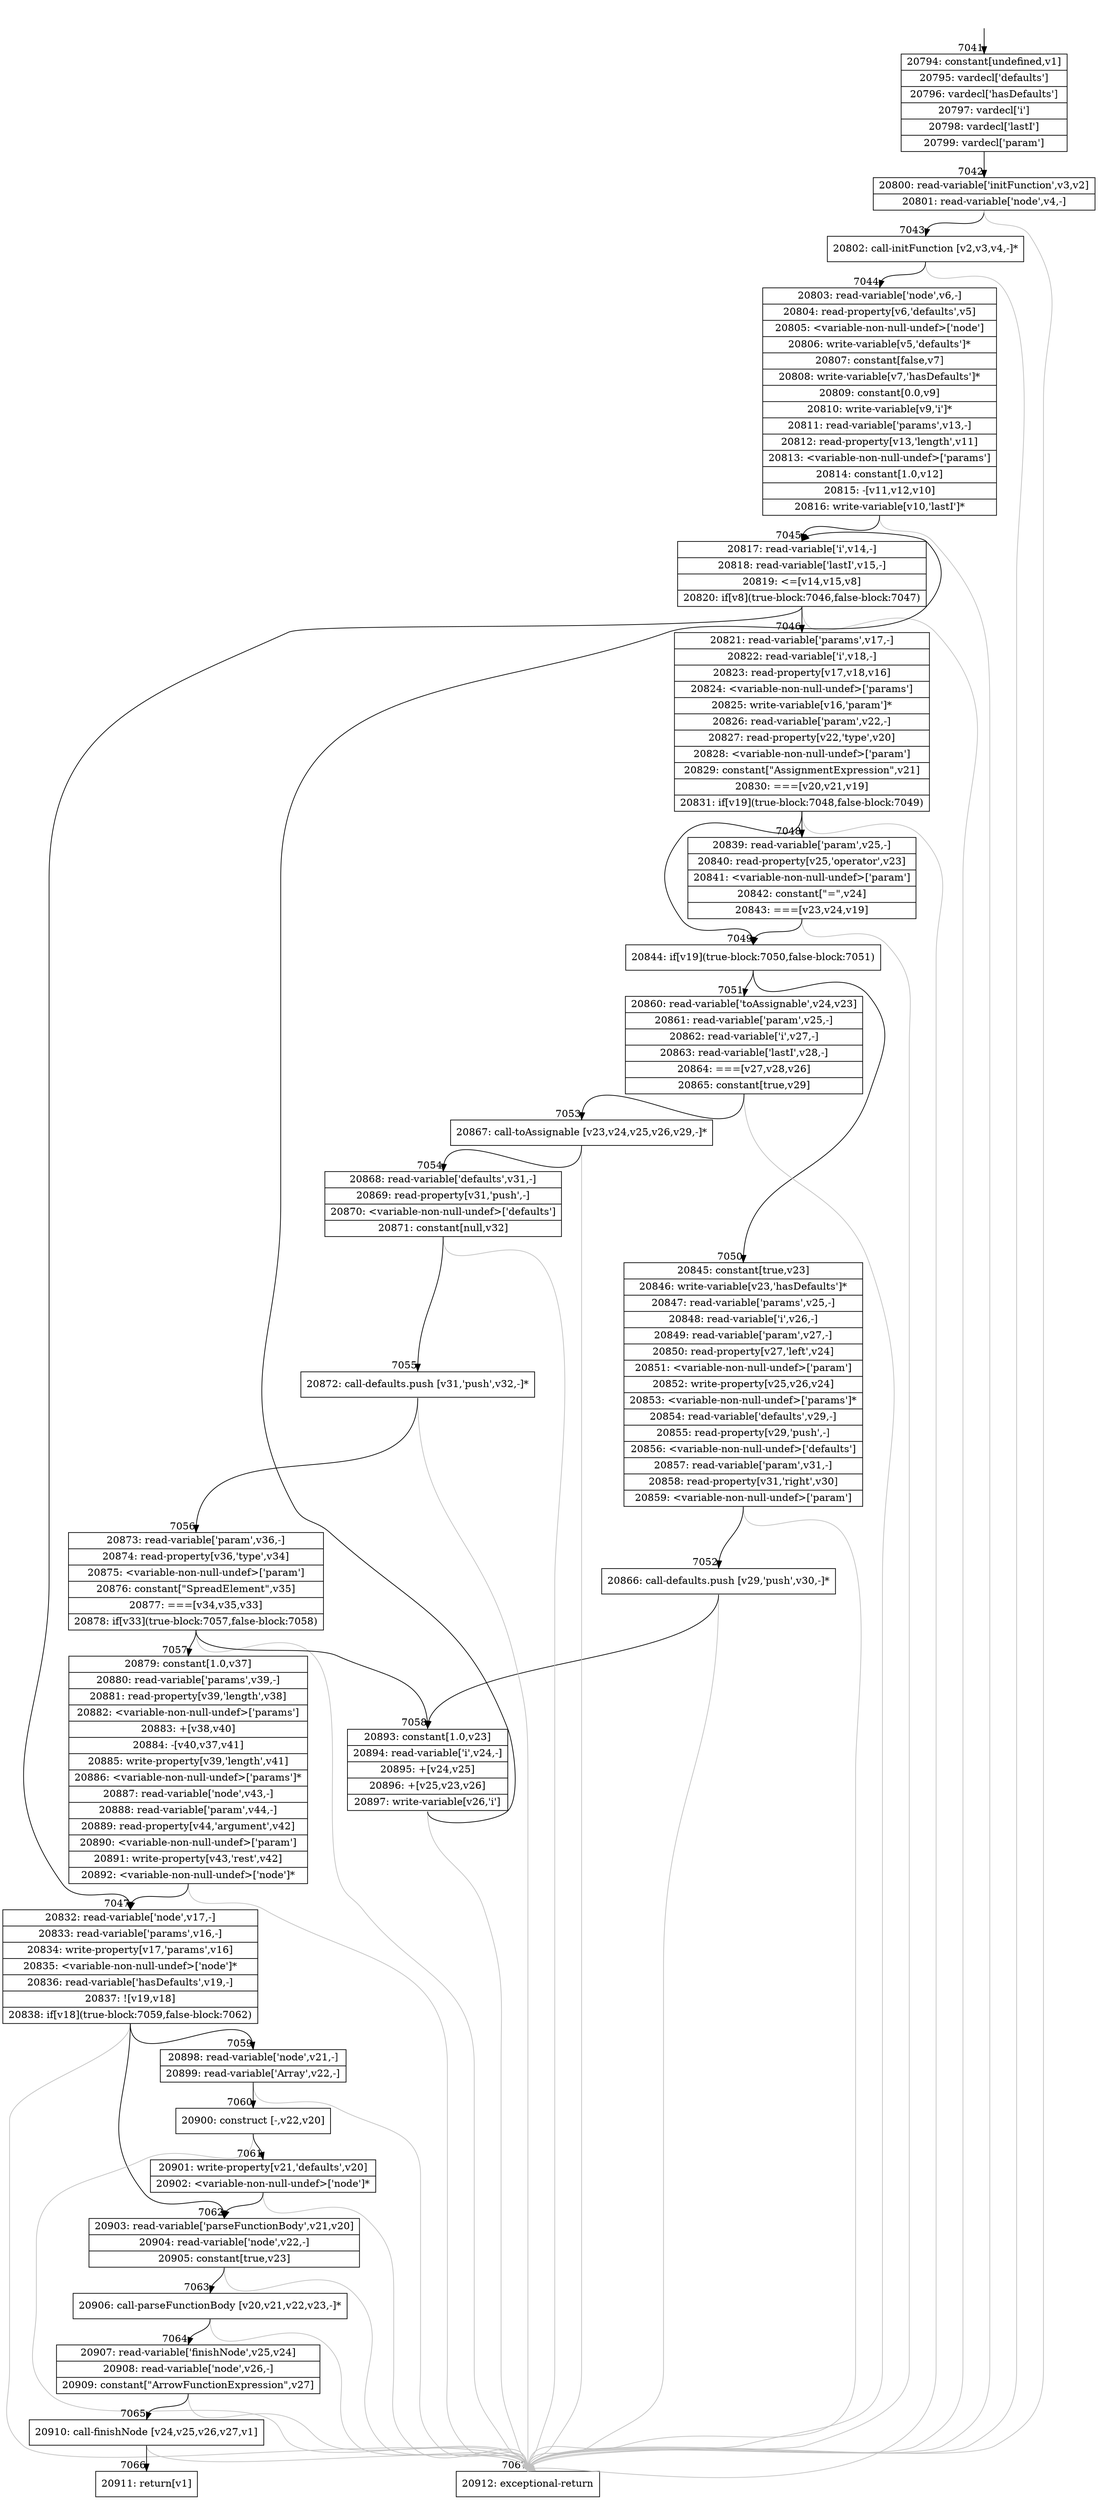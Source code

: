 digraph {
rankdir="TD"
BB_entry387[shape=none,label=""];
BB_entry387 -> BB7041 [tailport=s, headport=n, headlabel="    7041"]
BB7041 [shape=record label="{20794: constant[undefined,v1]|20795: vardecl['defaults']|20796: vardecl['hasDefaults']|20797: vardecl['i']|20798: vardecl['lastI']|20799: vardecl['param']}" ] 
BB7041 -> BB7042 [tailport=s, headport=n, headlabel="      7042"]
BB7042 [shape=record label="{20800: read-variable['initFunction',v3,v2]|20801: read-variable['node',v4,-]}" ] 
BB7042 -> BB7043 [tailport=s, headport=n, headlabel="      7043"]
BB7042 -> BB7067 [tailport=s, headport=n, color=gray, headlabel="      7067"]
BB7043 [shape=record label="{20802: call-initFunction [v2,v3,v4,-]*}" ] 
BB7043 -> BB7044 [tailport=s, headport=n, headlabel="      7044"]
BB7043 -> BB7067 [tailport=s, headport=n, color=gray]
BB7044 [shape=record label="{20803: read-variable['node',v6,-]|20804: read-property[v6,'defaults',v5]|20805: \<variable-non-null-undef\>['node']|20806: write-variable[v5,'defaults']*|20807: constant[false,v7]|20808: write-variable[v7,'hasDefaults']*|20809: constant[0.0,v9]|20810: write-variable[v9,'i']*|20811: read-variable['params',v13,-]|20812: read-property[v13,'length',v11]|20813: \<variable-non-null-undef\>['params']|20814: constant[1.0,v12]|20815: -[v11,v12,v10]|20816: write-variable[v10,'lastI']*}" ] 
BB7044 -> BB7045 [tailport=s, headport=n, headlabel="      7045"]
BB7044 -> BB7067 [tailport=s, headport=n, color=gray]
BB7045 [shape=record label="{20817: read-variable['i',v14,-]|20818: read-variable['lastI',v15,-]|20819: \<=[v14,v15,v8]|20820: if[v8](true-block:7046,false-block:7047)}" ] 
BB7045 -> BB7046 [tailport=s, headport=n, headlabel="      7046"]
BB7045 -> BB7047 [tailport=s, headport=n, headlabel="      7047"]
BB7045 -> BB7067 [tailport=s, headport=n, color=gray]
BB7046 [shape=record label="{20821: read-variable['params',v17,-]|20822: read-variable['i',v18,-]|20823: read-property[v17,v18,v16]|20824: \<variable-non-null-undef\>['params']|20825: write-variable[v16,'param']*|20826: read-variable['param',v22,-]|20827: read-property[v22,'type',v20]|20828: \<variable-non-null-undef\>['param']|20829: constant[\"AssignmentExpression\",v21]|20830: ===[v20,v21,v19]|20831: if[v19](true-block:7048,false-block:7049)}" ] 
BB7046 -> BB7049 [tailport=s, headport=n, headlabel="      7049"]
BB7046 -> BB7048 [tailport=s, headport=n, headlabel="      7048"]
BB7046 -> BB7067 [tailport=s, headport=n, color=gray]
BB7047 [shape=record label="{20832: read-variable['node',v17,-]|20833: read-variable['params',v16,-]|20834: write-property[v17,'params',v16]|20835: \<variable-non-null-undef\>['node']*|20836: read-variable['hasDefaults',v19,-]|20837: ![v19,v18]|20838: if[v18](true-block:7059,false-block:7062)}" ] 
BB7047 -> BB7059 [tailport=s, headport=n, headlabel="      7059"]
BB7047 -> BB7062 [tailport=s, headport=n, headlabel="      7062"]
BB7047 -> BB7067 [tailport=s, headport=n, color=gray]
BB7048 [shape=record label="{20839: read-variable['param',v25,-]|20840: read-property[v25,'operator',v23]|20841: \<variable-non-null-undef\>['param']|20842: constant[\"=\",v24]|20843: ===[v23,v24,v19]}" ] 
BB7048 -> BB7049 [tailport=s, headport=n]
BB7048 -> BB7067 [tailport=s, headport=n, color=gray]
BB7049 [shape=record label="{20844: if[v19](true-block:7050,false-block:7051)}" ] 
BB7049 -> BB7050 [tailport=s, headport=n, headlabel="      7050"]
BB7049 -> BB7051 [tailport=s, headport=n, headlabel="      7051"]
BB7050 [shape=record label="{20845: constant[true,v23]|20846: write-variable[v23,'hasDefaults']*|20847: read-variable['params',v25,-]|20848: read-variable['i',v26,-]|20849: read-variable['param',v27,-]|20850: read-property[v27,'left',v24]|20851: \<variable-non-null-undef\>['param']|20852: write-property[v25,v26,v24]|20853: \<variable-non-null-undef\>['params']*|20854: read-variable['defaults',v29,-]|20855: read-property[v29,'push',-]|20856: \<variable-non-null-undef\>['defaults']|20857: read-variable['param',v31,-]|20858: read-property[v31,'right',v30]|20859: \<variable-non-null-undef\>['param']}" ] 
BB7050 -> BB7052 [tailport=s, headport=n, headlabel="      7052"]
BB7050 -> BB7067 [tailport=s, headport=n, color=gray]
BB7051 [shape=record label="{20860: read-variable['toAssignable',v24,v23]|20861: read-variable['param',v25,-]|20862: read-variable['i',v27,-]|20863: read-variable['lastI',v28,-]|20864: ===[v27,v28,v26]|20865: constant[true,v29]}" ] 
BB7051 -> BB7053 [tailport=s, headport=n, headlabel="      7053"]
BB7051 -> BB7067 [tailport=s, headport=n, color=gray]
BB7052 [shape=record label="{20866: call-defaults.push [v29,'push',v30,-]*}" ] 
BB7052 -> BB7058 [tailport=s, headport=n, headlabel="      7058"]
BB7052 -> BB7067 [tailport=s, headport=n, color=gray]
BB7053 [shape=record label="{20867: call-toAssignable [v23,v24,v25,v26,v29,-]*}" ] 
BB7053 -> BB7054 [tailport=s, headport=n, headlabel="      7054"]
BB7053 -> BB7067 [tailport=s, headport=n, color=gray]
BB7054 [shape=record label="{20868: read-variable['defaults',v31,-]|20869: read-property[v31,'push',-]|20870: \<variable-non-null-undef\>['defaults']|20871: constant[null,v32]}" ] 
BB7054 -> BB7055 [tailport=s, headport=n, headlabel="      7055"]
BB7054 -> BB7067 [tailport=s, headport=n, color=gray]
BB7055 [shape=record label="{20872: call-defaults.push [v31,'push',v32,-]*}" ] 
BB7055 -> BB7056 [tailport=s, headport=n, headlabel="      7056"]
BB7055 -> BB7067 [tailport=s, headport=n, color=gray]
BB7056 [shape=record label="{20873: read-variable['param',v36,-]|20874: read-property[v36,'type',v34]|20875: \<variable-non-null-undef\>['param']|20876: constant[\"SpreadElement\",v35]|20877: ===[v34,v35,v33]|20878: if[v33](true-block:7057,false-block:7058)}" ] 
BB7056 -> BB7057 [tailport=s, headport=n, headlabel="      7057"]
BB7056 -> BB7058 [tailport=s, headport=n]
BB7056 -> BB7067 [tailport=s, headport=n, color=gray]
BB7057 [shape=record label="{20879: constant[1.0,v37]|20880: read-variable['params',v39,-]|20881: read-property[v39,'length',v38]|20882: \<variable-non-null-undef\>['params']|20883: +[v38,v40]|20884: -[v40,v37,v41]|20885: write-property[v39,'length',v41]|20886: \<variable-non-null-undef\>['params']*|20887: read-variable['node',v43,-]|20888: read-variable['param',v44,-]|20889: read-property[v44,'argument',v42]|20890: \<variable-non-null-undef\>['param']|20891: write-property[v43,'rest',v42]|20892: \<variable-non-null-undef\>['node']*}" ] 
BB7057 -> BB7047 [tailport=s, headport=n]
BB7057 -> BB7067 [tailport=s, headport=n, color=gray]
BB7058 [shape=record label="{20893: constant[1.0,v23]|20894: read-variable['i',v24,-]|20895: +[v24,v25]|20896: +[v25,v23,v26]|20897: write-variable[v26,'i']}" ] 
BB7058 -> BB7045 [tailport=s, headport=n]
BB7058 -> BB7067 [tailport=s, headport=n, color=gray]
BB7059 [shape=record label="{20898: read-variable['node',v21,-]|20899: read-variable['Array',v22,-]}" ] 
BB7059 -> BB7060 [tailport=s, headport=n, headlabel="      7060"]
BB7059 -> BB7067 [tailport=s, headport=n, color=gray]
BB7060 [shape=record label="{20900: construct [-,v22,v20]}" ] 
BB7060 -> BB7061 [tailport=s, headport=n, headlabel="      7061"]
BB7060 -> BB7067 [tailport=s, headport=n, color=gray]
BB7061 [shape=record label="{20901: write-property[v21,'defaults',v20]|20902: \<variable-non-null-undef\>['node']*}" ] 
BB7061 -> BB7062 [tailport=s, headport=n]
BB7061 -> BB7067 [tailport=s, headport=n, color=gray]
BB7062 [shape=record label="{20903: read-variable['parseFunctionBody',v21,v20]|20904: read-variable['node',v22,-]|20905: constant[true,v23]}" ] 
BB7062 -> BB7063 [tailport=s, headport=n, headlabel="      7063"]
BB7062 -> BB7067 [tailport=s, headport=n, color=gray]
BB7063 [shape=record label="{20906: call-parseFunctionBody [v20,v21,v22,v23,-]*}" ] 
BB7063 -> BB7064 [tailport=s, headport=n, headlabel="      7064"]
BB7063 -> BB7067 [tailport=s, headport=n, color=gray]
BB7064 [shape=record label="{20907: read-variable['finishNode',v25,v24]|20908: read-variable['node',v26,-]|20909: constant[\"ArrowFunctionExpression\",v27]}" ] 
BB7064 -> BB7065 [tailport=s, headport=n, headlabel="      7065"]
BB7064 -> BB7067 [tailport=s, headport=n, color=gray]
BB7065 [shape=record label="{20910: call-finishNode [v24,v25,v26,v27,v1]}" ] 
BB7065 -> BB7066 [tailport=s, headport=n, headlabel="      7066"]
BB7065 -> BB7067 [tailport=s, headport=n, color=gray]
BB7066 [shape=record label="{20911: return[v1]}" ] 
BB7067 [shape=record label="{20912: exceptional-return}" ] 
//#$~ 6790
}
